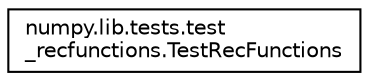 digraph "Graphical Class Hierarchy"
{
 // LATEX_PDF_SIZE
  edge [fontname="Helvetica",fontsize="10",labelfontname="Helvetica",labelfontsize="10"];
  node [fontname="Helvetica",fontsize="10",shape=record];
  rankdir="LR";
  Node0 [label="numpy.lib.tests.test\l_recfunctions.TestRecFunctions",height=0.2,width=0.4,color="black", fillcolor="white", style="filled",URL="$classnumpy_1_1lib_1_1tests_1_1test__recfunctions_1_1TestRecFunctions.html",tooltip=" "];
}
